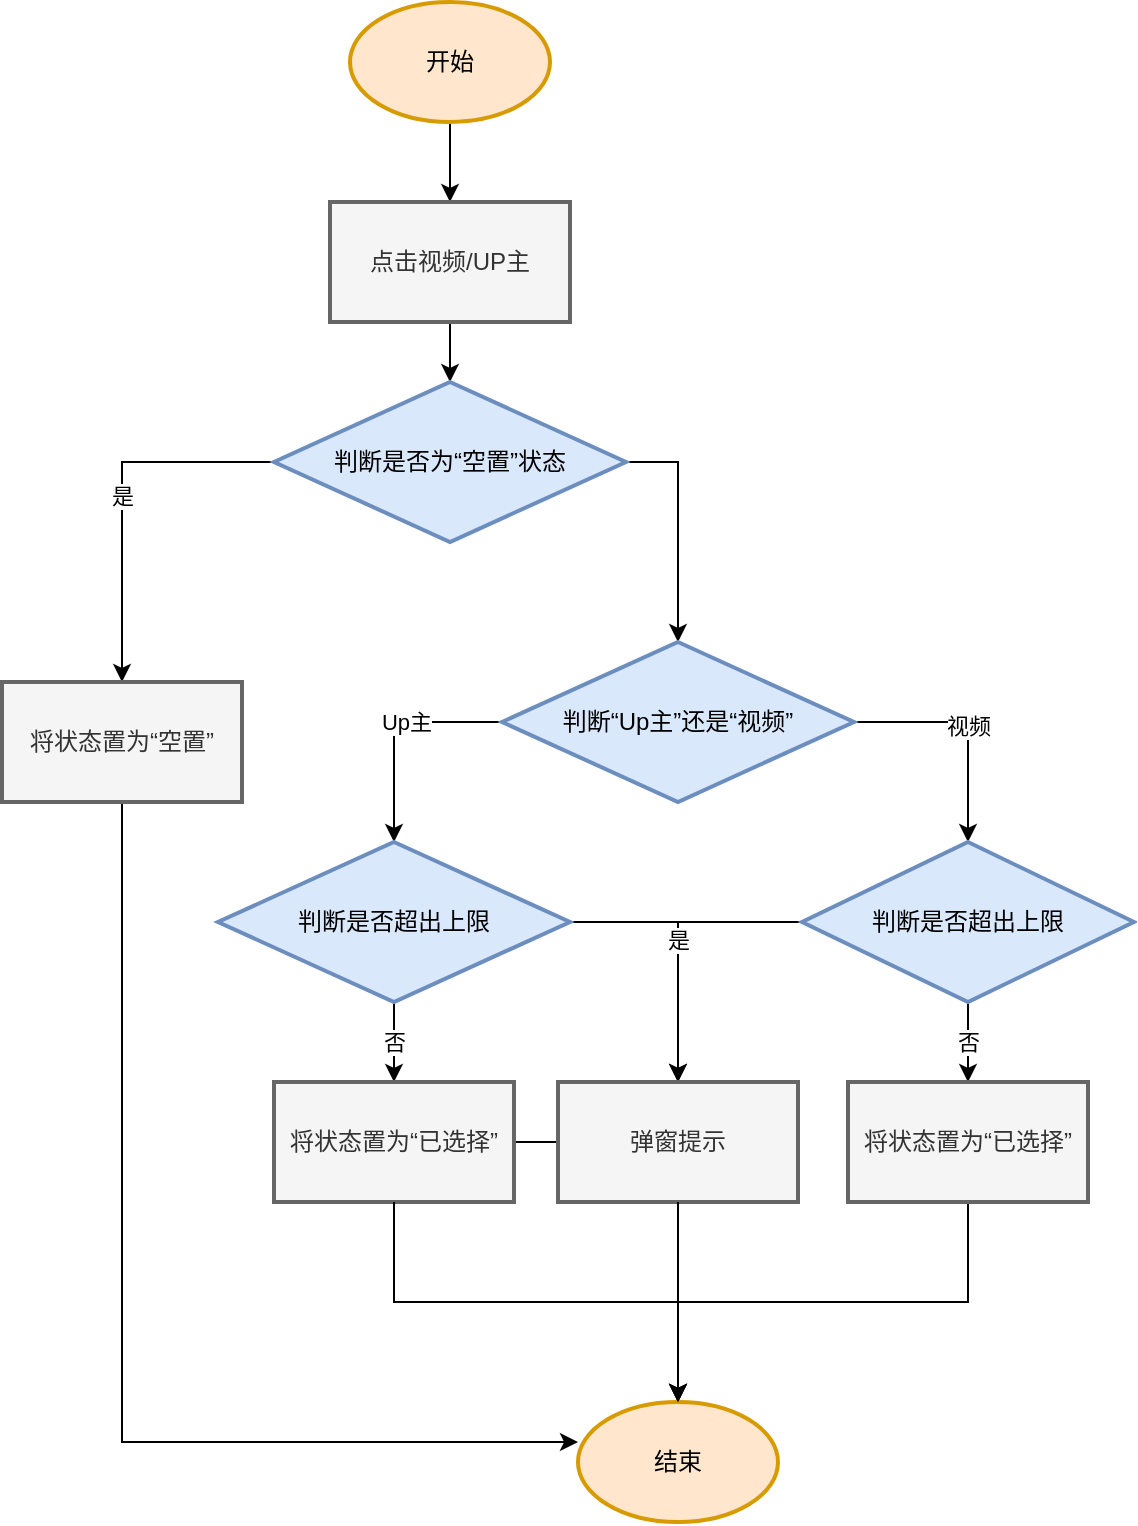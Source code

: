 <mxfile version="26.2.4">
  <diagram id="C5RBs43oDa-KdzZeNtuy" name="Page-1">
    <mxGraphModel dx="1207" dy="807" grid="1" gridSize="10" guides="1" tooltips="1" connect="1" arrows="1" fold="1" page="1" pageScale="1" pageWidth="827" pageHeight="1169" math="0" shadow="0">
      <root>
        <mxCell id="WIyWlLk6GJQsqaUBKTNV-0" />
        <mxCell id="WIyWlLk6GJQsqaUBKTNV-1" parent="WIyWlLk6GJQsqaUBKTNV-0" />
        <mxCell id="V3gvqy_vZCnXrgA3QBMu-2" value="" style="edgeStyle=orthogonalEdgeStyle;rounded=0;orthogonalLoop=1;jettySize=auto;html=1;" edge="1" parent="WIyWlLk6GJQsqaUBKTNV-1" source="V3gvqy_vZCnXrgA3QBMu-0" target="V3gvqy_vZCnXrgA3QBMu-1">
          <mxGeometry relative="1" as="geometry" />
        </mxCell>
        <mxCell id="V3gvqy_vZCnXrgA3QBMu-0" value="开始" style="strokeWidth=2;html=1;shape=mxgraph.flowchart.start_1;whiteSpace=wrap;fillColor=#ffe6cc;strokeColor=#d79b00;" vertex="1" parent="WIyWlLk6GJQsqaUBKTNV-1">
          <mxGeometry x="364" y="110" width="100" height="60" as="geometry" />
        </mxCell>
        <mxCell id="V3gvqy_vZCnXrgA3QBMu-7" value="" style="edgeStyle=orthogonalEdgeStyle;rounded=0;orthogonalLoop=1;jettySize=auto;html=1;" edge="1" parent="WIyWlLk6GJQsqaUBKTNV-1" source="V3gvqy_vZCnXrgA3QBMu-1" target="V3gvqy_vZCnXrgA3QBMu-6">
          <mxGeometry relative="1" as="geometry" />
        </mxCell>
        <mxCell id="V3gvqy_vZCnXrgA3QBMu-1" value="点击视频/UP主" style="whiteSpace=wrap;html=1;strokeWidth=2;fillColor=#f5f5f5;fontColor=#333333;strokeColor=#666666;" vertex="1" parent="WIyWlLk6GJQsqaUBKTNV-1">
          <mxGeometry x="354" y="210" width="120" height="60" as="geometry" />
        </mxCell>
        <mxCell id="V3gvqy_vZCnXrgA3QBMu-10" value="是" style="edgeStyle=orthogonalEdgeStyle;rounded=0;orthogonalLoop=1;jettySize=auto;html=1;" edge="1" parent="WIyWlLk6GJQsqaUBKTNV-1" source="V3gvqy_vZCnXrgA3QBMu-6" target="V3gvqy_vZCnXrgA3QBMu-9">
          <mxGeometry relative="1" as="geometry" />
        </mxCell>
        <mxCell id="V3gvqy_vZCnXrgA3QBMu-19" value="" style="edgeStyle=orthogonalEdgeStyle;rounded=0;orthogonalLoop=1;jettySize=auto;html=1;exitX=1;exitY=0.5;exitDx=0;exitDy=0;" edge="1" parent="WIyWlLk6GJQsqaUBKTNV-1" source="V3gvqy_vZCnXrgA3QBMu-6" target="V3gvqy_vZCnXrgA3QBMu-17">
          <mxGeometry relative="1" as="geometry" />
        </mxCell>
        <mxCell id="V3gvqy_vZCnXrgA3QBMu-6" value="判断是否为“空置”状态" style="rhombus;whiteSpace=wrap;html=1;strokeWidth=2;fillColor=#dae8fc;strokeColor=#6c8ebf;" vertex="1" parent="WIyWlLk6GJQsqaUBKTNV-1">
          <mxGeometry x="326" y="300" width="176" height="80" as="geometry" />
        </mxCell>
        <mxCell id="V3gvqy_vZCnXrgA3QBMu-41" style="edgeStyle=orthogonalEdgeStyle;rounded=0;orthogonalLoop=1;jettySize=auto;html=1;exitX=0.5;exitY=1;exitDx=0;exitDy=0;" edge="1" parent="WIyWlLk6GJQsqaUBKTNV-1" source="V3gvqy_vZCnXrgA3QBMu-9" target="V3gvqy_vZCnXrgA3QBMu-40">
          <mxGeometry relative="1" as="geometry">
            <Array as="points">
              <mxPoint x="250" y="830" />
            </Array>
          </mxGeometry>
        </mxCell>
        <mxCell id="V3gvqy_vZCnXrgA3QBMu-9" value="将状态置为“空置”" style="whiteSpace=wrap;html=1;strokeWidth=2;fillColor=#f5f5f5;fontColor=#333333;strokeColor=#666666;" vertex="1" parent="WIyWlLk6GJQsqaUBKTNV-1">
          <mxGeometry x="190" y="450" width="120" height="60" as="geometry" />
        </mxCell>
        <mxCell id="V3gvqy_vZCnXrgA3QBMu-22" value="" style="edgeStyle=orthogonalEdgeStyle;rounded=0;orthogonalLoop=1;jettySize=auto;html=1;exitX=0;exitY=0.5;exitDx=0;exitDy=0;" edge="1" parent="WIyWlLk6GJQsqaUBKTNV-1" source="V3gvqy_vZCnXrgA3QBMu-17" target="V3gvqy_vZCnXrgA3QBMu-21">
          <mxGeometry relative="1" as="geometry" />
        </mxCell>
        <mxCell id="V3gvqy_vZCnXrgA3QBMu-27" value="Up主" style="edgeLabel;html=1;align=center;verticalAlign=middle;resizable=0;points=[];" vertex="1" connectable="0" parent="V3gvqy_vZCnXrgA3QBMu-22">
          <mxGeometry x="-0.152" relative="1" as="geometry">
            <mxPoint as="offset" />
          </mxGeometry>
        </mxCell>
        <mxCell id="V3gvqy_vZCnXrgA3QBMu-24" value="视频" style="edgeStyle=orthogonalEdgeStyle;rounded=0;orthogonalLoop=1;jettySize=auto;html=1;exitX=1;exitY=0.5;exitDx=0;exitDy=0;" edge="1" parent="WIyWlLk6GJQsqaUBKTNV-1" source="V3gvqy_vZCnXrgA3QBMu-17" target="V3gvqy_vZCnXrgA3QBMu-23">
          <mxGeometry relative="1" as="geometry" />
        </mxCell>
        <mxCell id="V3gvqy_vZCnXrgA3QBMu-17" value="判断“Up主”还是“视频”" style="rhombus;whiteSpace=wrap;html=1;strokeWidth=2;fillColor=#dae8fc;strokeColor=#6c8ebf;" vertex="1" parent="WIyWlLk6GJQsqaUBKTNV-1">
          <mxGeometry x="440" y="430" width="176" height="80" as="geometry" />
        </mxCell>
        <mxCell id="V3gvqy_vZCnXrgA3QBMu-29" value="否" style="edgeStyle=orthogonalEdgeStyle;rounded=0;orthogonalLoop=1;jettySize=auto;html=1;" edge="1" parent="WIyWlLk6GJQsqaUBKTNV-1" source="V3gvqy_vZCnXrgA3QBMu-21" target="V3gvqy_vZCnXrgA3QBMu-28">
          <mxGeometry relative="1" as="geometry" />
        </mxCell>
        <mxCell id="V3gvqy_vZCnXrgA3QBMu-37" style="edgeStyle=orthogonalEdgeStyle;rounded=0;orthogonalLoop=1;jettySize=auto;html=1;entryX=0.5;entryY=0;entryDx=0;entryDy=0;exitX=1;exitY=0.5;exitDx=0;exitDy=0;" edge="1" parent="WIyWlLk6GJQsqaUBKTNV-1" source="V3gvqy_vZCnXrgA3QBMu-21" target="V3gvqy_vZCnXrgA3QBMu-36">
          <mxGeometry relative="1" as="geometry" />
        </mxCell>
        <mxCell id="V3gvqy_vZCnXrgA3QBMu-21" value="判断是否超出上限" style="rhombus;whiteSpace=wrap;html=1;strokeWidth=2;fillColor=#dae8fc;strokeColor=#6c8ebf;" vertex="1" parent="WIyWlLk6GJQsqaUBKTNV-1">
          <mxGeometry x="298" y="530" width="176" height="80" as="geometry" />
        </mxCell>
        <mxCell id="V3gvqy_vZCnXrgA3QBMu-31" value="否" style="edgeStyle=orthogonalEdgeStyle;rounded=0;orthogonalLoop=1;jettySize=auto;html=1;" edge="1" parent="WIyWlLk6GJQsqaUBKTNV-1" source="V3gvqy_vZCnXrgA3QBMu-23" target="V3gvqy_vZCnXrgA3QBMu-30">
          <mxGeometry relative="1" as="geometry" />
        </mxCell>
        <mxCell id="V3gvqy_vZCnXrgA3QBMu-38" value="是" style="edgeStyle=orthogonalEdgeStyle;rounded=0;orthogonalLoop=1;jettySize=auto;html=1;exitX=0;exitY=0.5;exitDx=0;exitDy=0;" edge="1" parent="WIyWlLk6GJQsqaUBKTNV-1" source="V3gvqy_vZCnXrgA3QBMu-23" target="V3gvqy_vZCnXrgA3QBMu-36">
          <mxGeometry relative="1" as="geometry" />
        </mxCell>
        <mxCell id="V3gvqy_vZCnXrgA3QBMu-23" value="判断是否超出上限" style="rhombus;whiteSpace=wrap;html=1;strokeWidth=2;fillColor=#dae8fc;strokeColor=#6c8ebf;" vertex="1" parent="WIyWlLk6GJQsqaUBKTNV-1">
          <mxGeometry x="590" y="530" width="166" height="80" as="geometry" />
        </mxCell>
        <mxCell id="V3gvqy_vZCnXrgA3QBMu-42" value="" style="edgeStyle=orthogonalEdgeStyle;rounded=0;orthogonalLoop=1;jettySize=auto;html=1;" edge="1" parent="WIyWlLk6GJQsqaUBKTNV-1" source="V3gvqy_vZCnXrgA3QBMu-28" target="V3gvqy_vZCnXrgA3QBMu-40">
          <mxGeometry relative="1" as="geometry" />
        </mxCell>
        <mxCell id="V3gvqy_vZCnXrgA3QBMu-28" value="将状态置为“已选择”" style="whiteSpace=wrap;html=1;strokeWidth=2;fillColor=#f5f5f5;fontColor=#333333;strokeColor=#666666;" vertex="1" parent="WIyWlLk6GJQsqaUBKTNV-1">
          <mxGeometry x="326" y="650" width="120" height="60" as="geometry" />
        </mxCell>
        <mxCell id="V3gvqy_vZCnXrgA3QBMu-44" style="edgeStyle=orthogonalEdgeStyle;rounded=0;orthogonalLoop=1;jettySize=auto;html=1;exitX=0.5;exitY=1;exitDx=0;exitDy=0;" edge="1" parent="WIyWlLk6GJQsqaUBKTNV-1" source="V3gvqy_vZCnXrgA3QBMu-30" target="V3gvqy_vZCnXrgA3QBMu-40">
          <mxGeometry relative="1" as="geometry" />
        </mxCell>
        <mxCell id="V3gvqy_vZCnXrgA3QBMu-30" value="将状态置为“已选择”" style="whiteSpace=wrap;html=1;strokeWidth=2;fillColor=#f5f5f5;fontColor=#333333;strokeColor=#666666;" vertex="1" parent="WIyWlLk6GJQsqaUBKTNV-1">
          <mxGeometry x="613" y="650" width="120" height="60" as="geometry" />
        </mxCell>
        <mxCell id="V3gvqy_vZCnXrgA3QBMu-36" value="弹窗提示" style="whiteSpace=wrap;html=1;strokeWidth=2;fillColor=#f5f5f5;fontColor=#333333;strokeColor=#666666;" vertex="1" parent="WIyWlLk6GJQsqaUBKTNV-1">
          <mxGeometry x="468" y="650" width="120" height="60" as="geometry" />
        </mxCell>
        <mxCell id="V3gvqy_vZCnXrgA3QBMu-40" value="结束" style="strokeWidth=2;html=1;shape=mxgraph.flowchart.start_1;whiteSpace=wrap;fillColor=#ffe6cc;strokeColor=#d79b00;" vertex="1" parent="WIyWlLk6GJQsqaUBKTNV-1">
          <mxGeometry x="478" y="810" width="100" height="60" as="geometry" />
        </mxCell>
        <mxCell id="V3gvqy_vZCnXrgA3QBMu-43" style="edgeStyle=orthogonalEdgeStyle;rounded=0;orthogonalLoop=1;jettySize=auto;html=1;entryX=0.5;entryY=0;entryDx=0;entryDy=0;entryPerimeter=0;" edge="1" parent="WIyWlLk6GJQsqaUBKTNV-1" source="V3gvqy_vZCnXrgA3QBMu-36" target="V3gvqy_vZCnXrgA3QBMu-40">
          <mxGeometry relative="1" as="geometry" />
        </mxCell>
        <mxCell id="V3gvqy_vZCnXrgA3QBMu-46" style="edgeStyle=orthogonalEdgeStyle;rounded=0;orthogonalLoop=1;jettySize=auto;html=1;exitX=0.5;exitY=1;exitDx=0;exitDy=0;entryX=0.5;entryY=0;entryDx=0;entryDy=0;entryPerimeter=0;" edge="1" parent="WIyWlLk6GJQsqaUBKTNV-1" source="V3gvqy_vZCnXrgA3QBMu-28" target="V3gvqy_vZCnXrgA3QBMu-40">
          <mxGeometry relative="1" as="geometry" />
        </mxCell>
      </root>
    </mxGraphModel>
  </diagram>
</mxfile>
